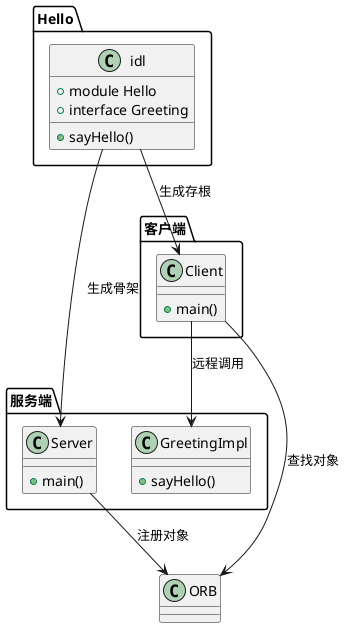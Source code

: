 @startuml
class Hello.idl {
    + module Hello
    + interface Greeting
    + sayHello()
}

package "服务端" {
    class GreetingImpl {
        + sayHello()
    }
    class Server {
        + main()
    }
}

package "客户端" {
    class Client {
        + main()
    }
}

Hello.idl --> Server : 生成骨架
Hello.idl --> Client : 生成存根
Server --> ORB : 注册对象
Client --> ORB : 查找对象
Client --> GreetingImpl : 远程调用
@enduml